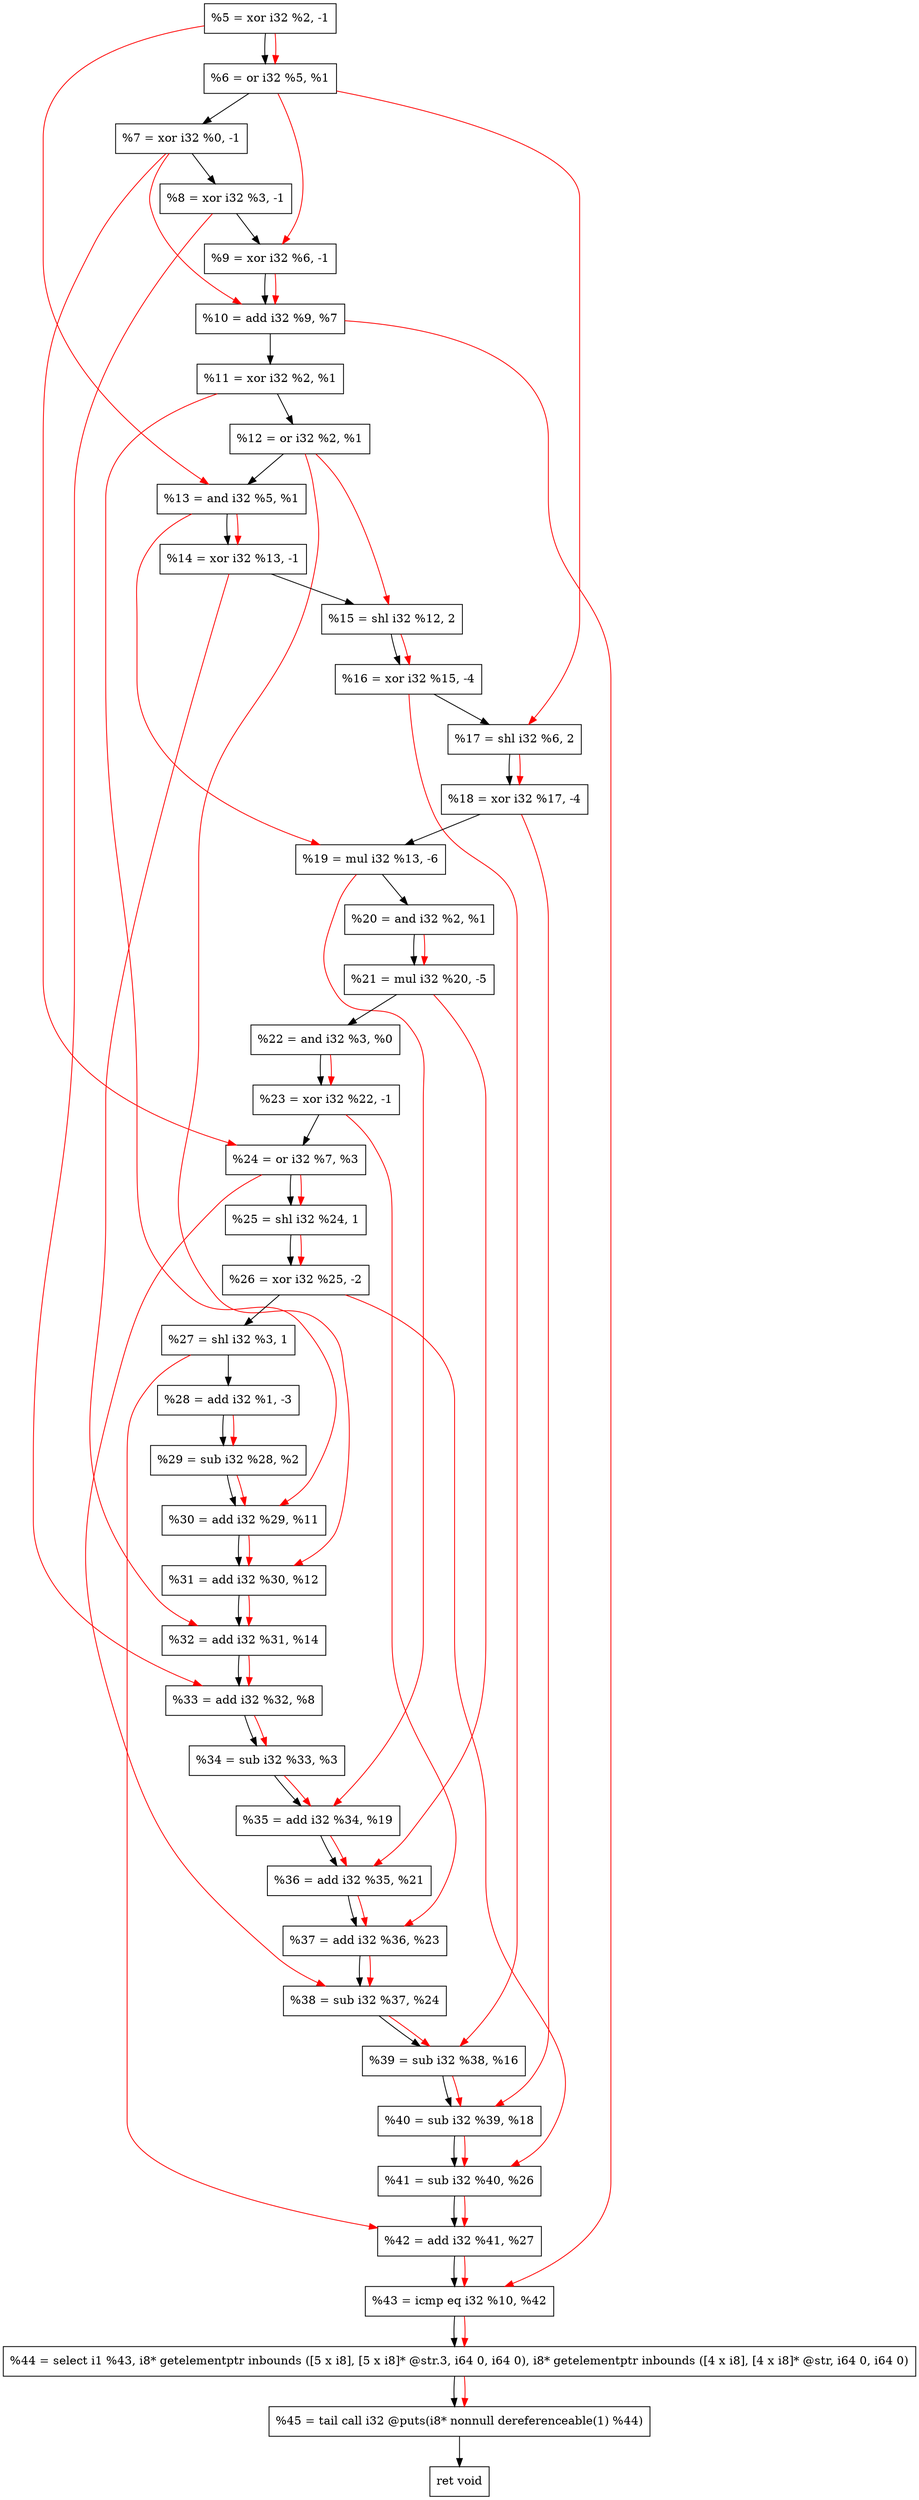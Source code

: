 digraph "DFG for'crackme' function" {
	Node0x15510f0[shape=record, label="  %5 = xor i32 %2, -1"];
	Node0x1551160[shape=record, label="  %6 = or i32 %5, %1"];
	Node0x15511d0[shape=record, label="  %7 = xor i32 %0, -1"];
	Node0x1551240[shape=record, label="  %8 = xor i32 %3, -1"];
	Node0x15512b0[shape=record, label="  %9 = xor i32 %6, -1"];
	Node0x1551320[shape=record, label="  %10 = add i32 %9, %7"];
	Node0x1551390[shape=record, label="  %11 = xor i32 %2, %1"];
	Node0x1551400[shape=record, label="  %12 = or i32 %2, %1"];
	Node0x1551470[shape=record, label="  %13 = and i32 %5, %1"];
	Node0x15514e0[shape=record, label="  %14 = xor i32 %13, -1"];
	Node0x1551580[shape=record, label="  %15 = shl i32 %12, 2"];
	Node0x1551620[shape=record, label="  %16 = xor i32 %15, -4"];
	Node0x1551690[shape=record, label="  %17 = shl i32 %6, 2"];
	Node0x1551700[shape=record, label="  %18 = xor i32 %17, -4"];
	Node0x15517a0[shape=record, label="  %19 = mul i32 %13, -6"];
	Node0x1551810[shape=record, label="  %20 = and i32 %2, %1"];
	Node0x15518b0[shape=record, label="  %21 = mul i32 %20, -5"];
	Node0x1551920[shape=record, label="  %22 = and i32 %3, %0"];
	Node0x1551990[shape=record, label="  %23 = xor i32 %22, -1"];
	Node0x1551a00[shape=record, label="  %24 = or i32 %7, %3"];
	Node0x1551aa0[shape=record, label="  %25 = shl i32 %24, 1"];
	Node0x1551b40[shape=record, label="  %26 = xor i32 %25, -2"];
	Node0x1551bb0[shape=record, label="  %27 = shl i32 %3, 1"];
	Node0x1551c50[shape=record, label="  %28 = add i32 %1, -3"];
	Node0x1551cc0[shape=record, label="  %29 = sub i32 %28, %2"];
	Node0x1551d30[shape=record, label="  %30 = add i32 %29, %11"];
	Node0x1551da0[shape=record, label="  %31 = add i32 %30, %12"];
	Node0x1551e10[shape=record, label="  %32 = add i32 %31, %14"];
	Node0x1552090[shape=record, label="  %33 = add i32 %32, %8"];
	Node0x1552100[shape=record, label="  %34 = sub i32 %33, %3"];
	Node0x1552170[shape=record, label="  %35 = add i32 %34, %19"];
	Node0x15521e0[shape=record, label="  %36 = add i32 %35, %21"];
	Node0x1552250[shape=record, label="  %37 = add i32 %36, %23"];
	Node0x15522c0[shape=record, label="  %38 = sub i32 %37, %24"];
	Node0x1552330[shape=record, label="  %39 = sub i32 %38, %16"];
	Node0x15523a0[shape=record, label="  %40 = sub i32 %39, %18"];
	Node0x1552410[shape=record, label="  %41 = sub i32 %40, %26"];
	Node0x1552480[shape=record, label="  %42 = add i32 %41, %27"];
	Node0x15524f0[shape=record, label="  %43 = icmp eq i32 %10, %42"];
	Node0x14f1268[shape=record, label="  %44 = select i1 %43, i8* getelementptr inbounds ([5 x i8], [5 x i8]* @str.3, i64 0, i64 0), i8* getelementptr inbounds ([4 x i8], [4 x i8]* @str, i64 0, i64 0)"];
	Node0x1552990[shape=record, label="  %45 = tail call i32 @puts(i8* nonnull dereferenceable(1) %44)"];
	Node0x15529e0[shape=record, label="  ret void"];
	Node0x15510f0 -> Node0x1551160;
	Node0x1551160 -> Node0x15511d0;
	Node0x15511d0 -> Node0x1551240;
	Node0x1551240 -> Node0x15512b0;
	Node0x15512b0 -> Node0x1551320;
	Node0x1551320 -> Node0x1551390;
	Node0x1551390 -> Node0x1551400;
	Node0x1551400 -> Node0x1551470;
	Node0x1551470 -> Node0x15514e0;
	Node0x15514e0 -> Node0x1551580;
	Node0x1551580 -> Node0x1551620;
	Node0x1551620 -> Node0x1551690;
	Node0x1551690 -> Node0x1551700;
	Node0x1551700 -> Node0x15517a0;
	Node0x15517a0 -> Node0x1551810;
	Node0x1551810 -> Node0x15518b0;
	Node0x15518b0 -> Node0x1551920;
	Node0x1551920 -> Node0x1551990;
	Node0x1551990 -> Node0x1551a00;
	Node0x1551a00 -> Node0x1551aa0;
	Node0x1551aa0 -> Node0x1551b40;
	Node0x1551b40 -> Node0x1551bb0;
	Node0x1551bb0 -> Node0x1551c50;
	Node0x1551c50 -> Node0x1551cc0;
	Node0x1551cc0 -> Node0x1551d30;
	Node0x1551d30 -> Node0x1551da0;
	Node0x1551da0 -> Node0x1551e10;
	Node0x1551e10 -> Node0x1552090;
	Node0x1552090 -> Node0x1552100;
	Node0x1552100 -> Node0x1552170;
	Node0x1552170 -> Node0x15521e0;
	Node0x15521e0 -> Node0x1552250;
	Node0x1552250 -> Node0x15522c0;
	Node0x15522c0 -> Node0x1552330;
	Node0x1552330 -> Node0x15523a0;
	Node0x15523a0 -> Node0x1552410;
	Node0x1552410 -> Node0x1552480;
	Node0x1552480 -> Node0x15524f0;
	Node0x15524f0 -> Node0x14f1268;
	Node0x14f1268 -> Node0x1552990;
	Node0x1552990 -> Node0x15529e0;
edge [color=red]
	Node0x15510f0 -> Node0x1551160;
	Node0x1551160 -> Node0x15512b0;
	Node0x15512b0 -> Node0x1551320;
	Node0x15511d0 -> Node0x1551320;
	Node0x15510f0 -> Node0x1551470;
	Node0x1551470 -> Node0x15514e0;
	Node0x1551400 -> Node0x1551580;
	Node0x1551580 -> Node0x1551620;
	Node0x1551160 -> Node0x1551690;
	Node0x1551690 -> Node0x1551700;
	Node0x1551470 -> Node0x15517a0;
	Node0x1551810 -> Node0x15518b0;
	Node0x1551920 -> Node0x1551990;
	Node0x15511d0 -> Node0x1551a00;
	Node0x1551a00 -> Node0x1551aa0;
	Node0x1551aa0 -> Node0x1551b40;
	Node0x1551c50 -> Node0x1551cc0;
	Node0x1551cc0 -> Node0x1551d30;
	Node0x1551390 -> Node0x1551d30;
	Node0x1551d30 -> Node0x1551da0;
	Node0x1551400 -> Node0x1551da0;
	Node0x1551da0 -> Node0x1551e10;
	Node0x15514e0 -> Node0x1551e10;
	Node0x1551e10 -> Node0x1552090;
	Node0x1551240 -> Node0x1552090;
	Node0x1552090 -> Node0x1552100;
	Node0x1552100 -> Node0x1552170;
	Node0x15517a0 -> Node0x1552170;
	Node0x1552170 -> Node0x15521e0;
	Node0x15518b0 -> Node0x15521e0;
	Node0x15521e0 -> Node0x1552250;
	Node0x1551990 -> Node0x1552250;
	Node0x1552250 -> Node0x15522c0;
	Node0x1551a00 -> Node0x15522c0;
	Node0x15522c0 -> Node0x1552330;
	Node0x1551620 -> Node0x1552330;
	Node0x1552330 -> Node0x15523a0;
	Node0x1551700 -> Node0x15523a0;
	Node0x15523a0 -> Node0x1552410;
	Node0x1551b40 -> Node0x1552410;
	Node0x1552410 -> Node0x1552480;
	Node0x1551bb0 -> Node0x1552480;
	Node0x1551320 -> Node0x15524f0;
	Node0x1552480 -> Node0x15524f0;
	Node0x15524f0 -> Node0x14f1268;
	Node0x14f1268 -> Node0x1552990;
}
